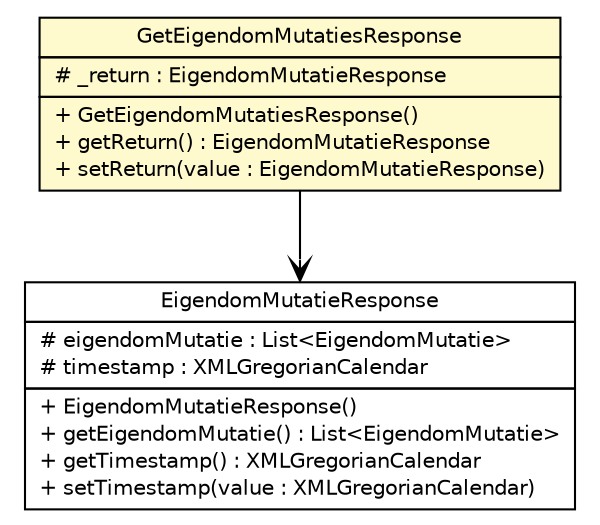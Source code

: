 #!/usr/local/bin/dot
#
# Class diagram 
# Generated by UMLGraph version R5_6-24-gf6e263 (http://www.umlgraph.org/)
#

digraph G {
	edge [fontname="Helvetica",fontsize=10,labelfontname="Helvetica",labelfontsize=10];
	node [fontname="Helvetica",fontsize=10,shape=plaintext];
	nodesep=0.25;
	ranksep=0.5;
	// nl.b3p.brmo.soap.eigendom.EigendomMutatieResponse
	c1042 [label=<<table title="nl.b3p.brmo.soap.eigendom.EigendomMutatieResponse" border="0" cellborder="1" cellspacing="0" cellpadding="2" port="p" href="./EigendomMutatieResponse.html">
		<tr><td><table border="0" cellspacing="0" cellpadding="1">
<tr><td align="center" balign="center"> EigendomMutatieResponse </td></tr>
		</table></td></tr>
		<tr><td><table border="0" cellspacing="0" cellpadding="1">
<tr><td align="left" balign="left"> # eigendomMutatie : List&lt;EigendomMutatie&gt; </td></tr>
<tr><td align="left" balign="left"> # timestamp : XMLGregorianCalendar </td></tr>
		</table></td></tr>
		<tr><td><table border="0" cellspacing="0" cellpadding="1">
<tr><td align="left" balign="left"> + EigendomMutatieResponse() </td></tr>
<tr><td align="left" balign="left"> + getEigendomMutatie() : List&lt;EigendomMutatie&gt; </td></tr>
<tr><td align="left" balign="left"> + getTimestamp() : XMLGregorianCalendar </td></tr>
<tr><td align="left" balign="left"> + setTimestamp(value : XMLGregorianCalendar) </td></tr>
		</table></td></tr>
		</table>>, URL="./EigendomMutatieResponse.html", fontname="Helvetica", fontcolor="black", fontsize=10.0];
	// nl.b3p.brmo.soap.eigendom.GetEigendomMutatiesResponse
	c1045 [label=<<table title="nl.b3p.brmo.soap.eigendom.GetEigendomMutatiesResponse" border="0" cellborder="1" cellspacing="0" cellpadding="2" port="p" bgcolor="lemonChiffon" href="./GetEigendomMutatiesResponse.html">
		<tr><td><table border="0" cellspacing="0" cellpadding="1">
<tr><td align="center" balign="center"> GetEigendomMutatiesResponse </td></tr>
		</table></td></tr>
		<tr><td><table border="0" cellspacing="0" cellpadding="1">
<tr><td align="left" balign="left"> # _return : EigendomMutatieResponse </td></tr>
		</table></td></tr>
		<tr><td><table border="0" cellspacing="0" cellpadding="1">
<tr><td align="left" balign="left"> + GetEigendomMutatiesResponse() </td></tr>
<tr><td align="left" balign="left"> + getReturn() : EigendomMutatieResponse </td></tr>
<tr><td align="left" balign="left"> + setReturn(value : EigendomMutatieResponse) </td></tr>
		</table></td></tr>
		</table>>, URL="./GetEigendomMutatiesResponse.html", fontname="Helvetica", fontcolor="black", fontsize=10.0];
	// nl.b3p.brmo.soap.eigendom.GetEigendomMutatiesResponse NAVASSOC nl.b3p.brmo.soap.eigendom.EigendomMutatieResponse
	c1045:p -> c1042:p [taillabel="", label="", headlabel="", fontname="Helvetica", fontcolor="black", fontsize=10.0, color="black", arrowhead=open];
}


